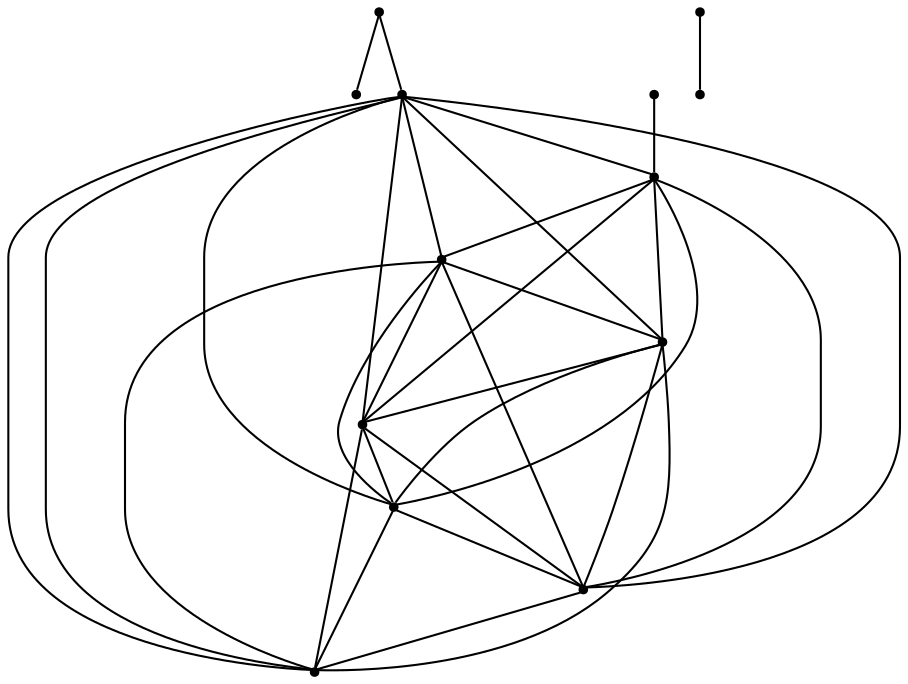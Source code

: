 graph {
  node [shape=point,comment="{\"directed\":false,\"doi\":\"10.1007/978-3-030-35802-0_35\",\"figure\":\"1 (1)\"}"]

  v0 [pos="792.276202178801,426.2502446471307"]
  v1 [pos="842.2841686857986,426.25049899768425"]
  v2 [pos="725.5989135028043,426.2502446471307"]
  v3 [pos="658.9216248268075,426.25049899768425"]
  v4 [pos="542.2363696438132,426.2502446471307"]
  v5 [pos="592.2443361508108,426.2502446471307"]
  v6 [pos="492.22841108536784,426.2502446471307"]
  v7 [pos="442.22044457837023,426.2502446471307"]
  v8 [pos="392.21247807137263,426.2502446471307"]
  v9 [pos="242.18858649893215,426.2502446471307"]
  v10 [pos="342.20451156437514,426.2502446471307"]
  v11 [pos="292.19654505737753,426.2502446471307"]
  v12 [pos="192.18061999193458,426.2502446471307"]

  v0 -- v2 [id="-1",pos="792.276202178801,426.2502446471307 792.276202178801,444.6614094636323 777.3488211242181,459.5884803980252 758.9375578408027,459.5884803980252 740.5262945573871,459.5884803980252 725.5989135028043,444.6614094636323 725.5989135028043,426.2502446471307"]
  v1 -- v3 [id="-2",pos="842.2841686857986,426.25049899768425 842.2841686857986,476.88279193402303 801.2360009976887,517.9303929620904 750.602896756303,517.9303929620904 699.9698561033351,517.9303929620904 658.9216248268075,476.88279193402303 658.9216248268075,426.25049899768425"]
  v0 -- v4 [id="-3",pos="792.276202178801,426.2502446471307 792.276202178801,495.29789918410415 736.3047866832587,551.2686287129848 667.2562859113071,551.2686287129848 598.2077851393556,551.2686287129848 542.2363696438132,495.29789918410415 542.2363696438132,426.2502446471307"]
  v4 -- v9 [id="-5",pos="542.2363696438132,426.2502446471307 542.2363696438132,509.1041108167754 475.0673517337585,576.2723055261556 392.21247012282043,576.2723055261556 309.3575885118824,576.2723055261556 242.18857060182773,509.1041108167754 242.18858649893215,426.2502446471307"]
  v5 -- v6 [id="-6",pos="592.2443361508108,426.2502446471307 592.2443361508107,453.86686469660634 569.8532645689365,476.25759827347235 542.2363696438132,476.25759827347235 514.6194747186898,476.25759827347235 492.2284031368156,453.86686469660634 492.22841108536784,426.2502446471307"]
  v4 -- v6 [id="-7",pos="542.2363696438132,426.2502446471307 542.2363696438132,412.4398680241456 531.0429322706601,401.24656783395994 517.2323863903143,401.24656783395994 503.42184050996866,401.24656783395994 492.2284031368156,412.4398680241456 492.22841108536784,426.2502446471307"]
  v6 -- v8 [id="-8",pos="492.22841108536784,426.2502446471307 492.2284031368156,453.86680110896793 469.83733155494133,476.25759827347235 442.22043662981804,476.25759827347235 414.6035417046947,476.25759827347235 392.21247012282043,453.86680110896793 392.21247807137263,426.2502446471307"]
  v6 -- v9 [id="-9",pos="492.22841108536784,426.2502446471307 492.2284031368156,495.29789918410415 436.2528543941229,551.2686287129848 367.20848686932163,551.2686287129848 298.16418293293816,551.2686287129848 242.18858649893215,495.29789918410415 242.18858649893215,426.2502446471307"]
  v4 -- v7 [id="-10",pos="542.2363696438132,426.2502446471307 542.2363696438132,453.86686469660634 519.8452980619389,476.25759827347235 492.2284031368156,476.25759827347235 464.61150821169224,476.25759827347235 442.22043662981804,453.86686469660634 442.22044457837023,426.2502446471307"]
  v4 -- v12 [id="-11",pos="542.2363696438132,426.2502446471307 542.2363696438132,376.2428910207891 508.8977253058148,351.2392142076183 486.6733825551444,338.73737580103284 464.4448429689061,326.23553739444753 453.3347382171461,326.23553739444753 408.88179229181964,326.23553739444753 244.96819520755176,326.23553739444753 244.96819520755176,326.23553739444753 244.96819520755176,326.23553739444753 203.29488978505378,326.23553739444753 197.73567236781457,326.23553739444753 194.96022870055418,330.40281686330934 192.18061999193458,334.57009633217115 192.18061999193458,342.9046552698947 192.18061999193458,426.2502446471307"]
  v6 -- v7 [id="-12",pos="492.22841108536784,426.2502446471307 492.2284031368156,412.4398680241456 481.0349657636625,401.24656783395994 467.2244198833168,401.24656783395994 453.41390579717995,401.24656783395994 442.22043662981804,412.4398680241456 442.22044457837023,426.2502446471307"]
  v4 -- v8 [id="-13",pos="542.2363696438132,426.2502446471307 542.2363696438132,467.67708235049554 508.65186068878586,501.2612750866432 467.2244198833168,501.2612750866432 425.7970108720566,501.2612750866432 392.21247012282043,467.67708235049554 392.21247807137263,426.2502446471307"]
  v7 -- v9 [id="-14",pos="442.22044457837023,426.2502446471307 442.22043662981804,481.4875543549382 397.44249030163763,526.2649518998139 342.2045036158229,526.2649518998139 286.966548724217,526.2649518998139 242.18858649893215,481.4875543549382 242.18858649893215,426.2502446471307"]
  v4 -- v10 [id="-15",pos="542.2363696438132,426.2502446471307 542.2363696438132,481.4875543549382 497.45842331563273,526.2649518998139 442.22043662981804,526.2649518998139 386.98248173821213,526.2649518998139 342.2045036158229,481.4875543549382 342.20451156437514,426.2502446471307"]
  v6 -- v10 [id="-16",pos="492.22841108536784,426.2502446471307 492.2284031368156,384.8233115623084 458.64389418178826,351.2392142076183 417.21645337631924,351.2392142076183 375.7890125708502,351.2392142076183 342.2045036158229,384.8233115623084 342.20451156437514,426.2502446471307"]
  v7 -- v8 [id="-17",pos="442.22044457837023,426.2502446471307 442.22043662981804,412.4398680241456 431.0269992566649,401.24656783395994 417.21645337631924,401.24656783395994 403.4059392901824,401.24656783395994 392.21247012282043,412.4398680241456 392.21247807137263,426.2502446471307"]
  v4 -- v11 [id="-18",pos="542.2363696438132,426.2502446471307 542.2363696438132,495.2980263593809 486.2607891069116,551.2686287129848 417.21645337631924,551.2686287129848 348.17211764572687,551.2686287129848 292.1965371088253,495.2980263593809 292.19654505737753,426.2502446471307"]
  v7 -- v10 [id="-19",pos="442.22044457837023,426.2502446471307 442.22043662981804,398.6336881852935 419.8293650479438,376.2428910207891 392.21247012282043,376.2428910207891 364.5955751976971,376.2428910207891 342.2045036158229,398.6336881852935 342.20451156437514,426.2502446471307"]
  v8 -- v9 [id="-20",pos="392.21247807137263,426.2502446471307 392.21247012282043,467.67717773195307 358.6279611677931,501.2612750866432 317.2005203623241,501.2612750866432 275.77307955685507,501.2612750866432 242.18857060182773,467.67717773195307 242.18858649893215,426.2502446471307"]
  v8 -- v11 [id="-21",pos="392.21247807137263,426.2502446471307 392.21247012282043,453.86680110896793 369.82139854094623,476.25759827347235 342.2045036158229,476.25759827347235 314.58760869069954,476.25759827347235 292.1965371088253,453.86680110896793 292.19654505737753,426.2502446471307"]
  v6 -- v11 [id="-22",pos="492.22841108536784,426.2502446471307 492.2284031368156,481.4875543549382 447.4504568086352,526.2649518998139 392.21247012282043,526.2649518998139 336.9745152312146,526.2649518998139 292.1965371088253,481.4875543549382 292.19654505737753,426.2502446471307"]
  v8 -- v10 [id="-23",pos="392.21247807137263,426.2502446471307 392.21247012282043,412.4398680241456 381.01903274966736,401.24656783395994 367.20848686932163,401.24656783395994 353.3979727831848,401.24656783395994 342.2045036158229,412.4398680241456 342.20451156437514,426.2502446471307"]
  v7 -- v11 [id="-24",pos="442.22044457837023,426.2502446471307 442.22043662981804,467.67708235049554 408.6359276747907,501.2612750866432 367.20848686932163,501.2612750866432 325.78107785806145,501.2612750866432 292.1965371088253,467.67708235049554 292.19654505737753,426.2502446471307"]
  v4 -- v12 [id="-25",pos="542.2363696438132,426.2502446471307 542.2363696438132,522.9144556459414 463.87388256639656,601.2759823393264 367.20848686932163,601.2759823393264 270.54309117224676,601.2759823393264 192.18060409483016,522.9144556459414 192.18061999193458,426.2502446471307"]
  v10 -- v11 [id="-26",pos="342.20451156437514,426.2502446471307 342.2045036158229,412.4398680241456 331.0110662426698,401.24656783395994 317.2005203623241,401.24656783395994 303.39000627618725,401.24656783395994 292.1965371088253,412.4398680241456 292.19654505737753,426.2502446471307"]
  v7 -- v12 [id="-27",pos="442.22044457837023,426.2502446471307 442.22043662981804,495.2980263593809 386.24485609291645,551.2686287129848 317.2005203623241,551.2686287129848 248.15620052883614,551.2686287129848 192.18061999193458,495.2980263593809 192.18061999193458,426.2502446471307"]
  v10 -- v9 [id="-28",pos="342.20451156437514,426.2502446471307 342.2045036158229,398.6336881852935 319.81343203394863,376.2428910207891 292.1965371088253,376.2428910207891 264.579642183702,376.2428910207891 242.18857060182773,398.6336881852935 242.18858649893215,426.2502446471307"]
  v8 -- v12 [id="-29",pos="392.21247807137263,426.2502446471307 392.21247012282043,481.4875543549382 347.43452379464003,526.2649518998139 292.1965371088253,526.2649518998139 236.95858221721943,526.2649518998139 192.18061999193458,481.4875543549382 192.18061999193458,426.2502446471307"]
  v10 -- v12 [id="-30",pos="342.20451156437514,426.2502446471307 342.2045036158229,384.8233115623084 308.61999466079556,351.2392142076183 267.19255385532654,351.2392142076183 225.7651130498575,351.2392142076183 192.18060409483016,384.8233115623084 192.18061999193458,426.2502446471307"]
  v11 -- v9 [id="-31",pos="292.19654505737753,426.2502446471307 292.1965371088253,412.4398680241456 281.0030997356722,401.24656783395994 267.19255385532654,401.24656783395994 253.38203976918967,401.24656783395994 242.18858649893215,412.4398680241456 242.18858649893215,426.2502446471307"]
  v11 -- v12 [id="-32",pos="292.19654505737753,426.2502446471307 292.1965371088253,453.86686469660634 269.8054655269511,476.25759827347235 242.18858649893215,476.25759827347235 214.5716756767044,476.25759827347235 192.18061999193458,453.86686469660634 192.18061999193458,426.2502446471307"]
  v9 -- v12 [id="-33",pos="242.18858649893215,426.2502446471307 242.18857060182773,412.4398680241456 230.9951173315702,401.24656783395994 217.18458734832893,401.24656783395994 203.37405736508768,401.24656783395994 192.18060409483016,412.4398680241456 192.18061999193458,426.2502446471307"]
}